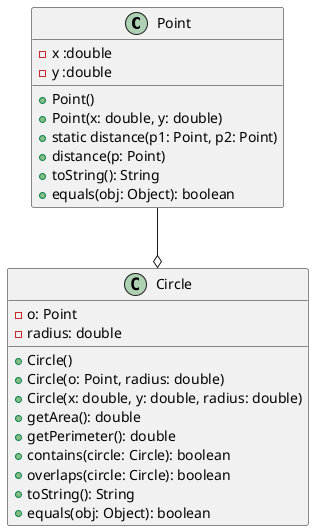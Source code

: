 @startuml inclass01
class Point {
    -x :double
    -y :double
    +Point()
    +Point(x: double, y: double)
    +static distance(p1: Point, p2: Point)
    +distance(p: Point)
    +toString(): String
    +equals(obj: Object): boolean
}

class Circle {
    -o: Point
    -radius: double
    +Circle()
    +Circle(o: Point, radius: double)
    +Circle(x: double, y: double, radius: double)
    +getArea(): double
    +getPerimeter(): double
    +contains(circle: Circle): boolean
    +overlaps(circle: Circle): boolean
    +toString(): String
    +equals(obj: Object): boolean
}
Point --o Circle
@enduml
